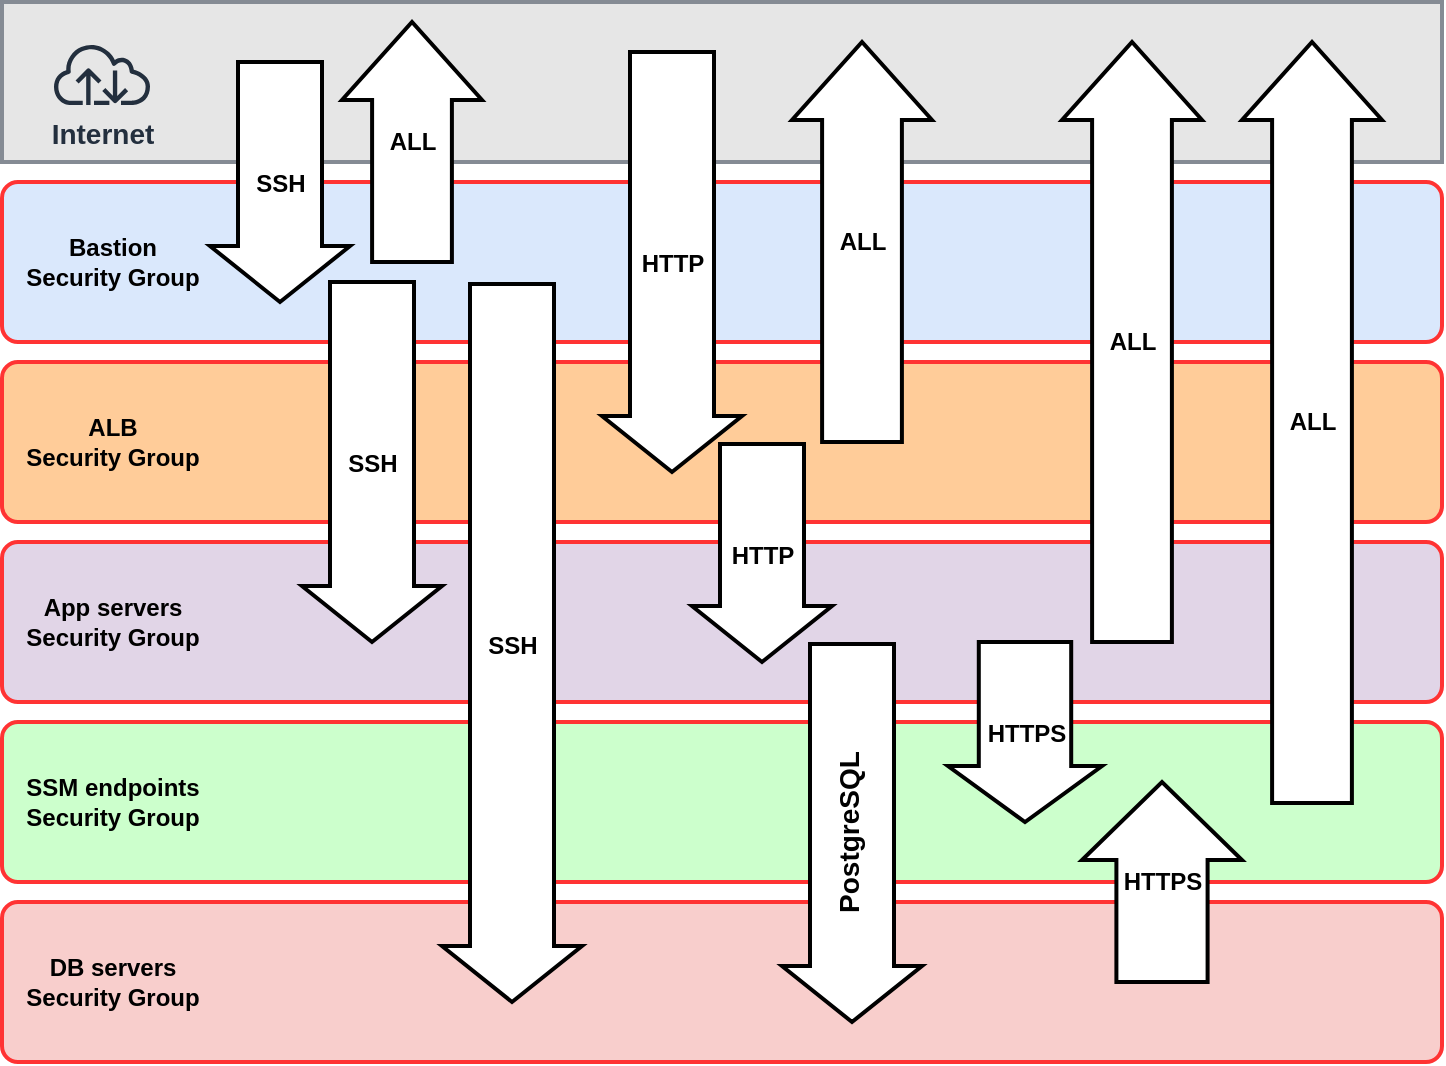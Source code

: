 <mxfile>
    <diagram id="lHtWl0A6xUiiPNq3U4mr" name="Page-1">
        <mxGraphModel dx="1834" dy="724" grid="1" gridSize="10" guides="1" tooltips="1" connect="1" arrows="1" fold="1" page="1" pageScale="1" pageWidth="1169" pageHeight="827" background="#FFFFFF" math="0" shadow="0">
            <root>
                <mxCell id="0"/>
                <mxCell id="1" parent="0"/>
                <mxCell id="2" value="" style="rounded=1;arcSize=10;strokeColor=#FF3333;fillColor=#dae8fc;strokeWidth=2;fontStyle=1" parent="1" vertex="1">
                    <mxGeometry x="280" y="210" width="720" height="80" as="geometry"/>
                </mxCell>
                <mxCell id="3" value="&lt;span&gt;&lt;font&gt;Bastion&lt;br&gt;Security Group&lt;br&gt;&lt;/font&gt;&lt;/span&gt;" style="text;html=1;align=center;verticalAlign=middle;resizable=0;points=[];autosize=1;strokeColor=none;fillColor=none;fontStyle=1;fontColor=#000000;" parent="1" vertex="1">
                    <mxGeometry x="280" y="230" width="110" height="40" as="geometry"/>
                </mxCell>
                <mxCell id="4" value="" style="rounded=1;arcSize=10;strokeColor=#FF3333;fillColor=#FFCC99;gradientColor=none;strokeWidth=2;fontStyle=1" parent="1" vertex="1">
                    <mxGeometry x="280" y="300" width="720" height="80" as="geometry"/>
                </mxCell>
                <mxCell id="5" value="&lt;span&gt;&lt;font&gt;ALB&lt;br&gt;Security Group&lt;br&gt;&lt;/font&gt;&lt;/span&gt;" style="text;html=1;align=center;verticalAlign=middle;resizable=0;points=[];autosize=1;strokeColor=none;fillColor=none;fontStyle=1;fontColor=#000000;" parent="1" vertex="1">
                    <mxGeometry x="280" y="320" width="110" height="40" as="geometry"/>
                </mxCell>
                <mxCell id="6" value="" style="rounded=1;arcSize=10;strokeColor=#FF3333;fillColor=#e1d5e7;strokeWidth=2;fontStyle=1" parent="1" vertex="1">
                    <mxGeometry x="280" y="390" width="720" height="80" as="geometry"/>
                </mxCell>
                <mxCell id="7" value="&lt;span&gt;&lt;font&gt;App servers&lt;br&gt;Security Group&lt;br&gt;&lt;/font&gt;&lt;/span&gt;" style="text;html=1;align=center;verticalAlign=middle;resizable=0;points=[];autosize=1;strokeColor=none;fillColor=none;fontStyle=1;fontColor=#000000;" parent="1" vertex="1">
                    <mxGeometry x="280" y="410" width="110" height="40" as="geometry"/>
                </mxCell>
                <mxCell id="9" value="" style="outlineConnect=0;gradientColor=none;html=1;whiteSpace=wrap;fontSize=12;fontStyle=1;strokeColor=#858B94;fillColor=#E6E6E6;verticalAlign=top;align=center;fontColor=#858B94;spacingTop=3;strokeWidth=2;" parent="1" vertex="1">
                    <mxGeometry x="280" y="120" width="720" height="80" as="geometry"/>
                </mxCell>
                <mxCell id="8" value="Internet" style="sketch=0;outlineConnect=0;fontColor=#232F3E;gradientColor=none;strokeColor=#232F3E;fillColor=#E6E6E6;dashed=0;verticalLabelPosition=bottom;verticalAlign=top;align=center;html=1;fontSize=14;fontStyle=1;aspect=fixed;shape=mxgraph.aws4.resourceIcon;resIcon=mxgraph.aws4.internet;spacingTop=-15;" parent="1" vertex="1">
                    <mxGeometry x="300" y="126" width="60" height="60" as="geometry"/>
                </mxCell>
                <mxCell id="10" value="&lt;span&gt;&lt;font color=&quot;#000000&quot; style=&quot;font-size: 12px;&quot;&gt;SSH&lt;/font&gt;&lt;/span&gt;" style="html=1;shadow=0;dashed=0;align=center;verticalAlign=middle;shape=mxgraph.arrows2.arrow;dy=0.4;dx=28;direction=south;notch=0;strokeWidth=2;fontSize=14;fontColor=#ff0000;fontStyle=1" parent="1" vertex="1">
                    <mxGeometry x="384" y="150" width="70" height="120" as="geometry"/>
                </mxCell>
                <mxCell id="11" value="&lt;span&gt;&lt;font color=&quot;#000000&quot; style=&quot;font-size: 12px;&quot;&gt;HTTP&lt;/font&gt;&lt;/span&gt;" style="html=1;shadow=0;dashed=0;align=center;verticalAlign=middle;shape=mxgraph.arrows2.arrow;dy=0.4;dx=28;direction=south;notch=0;strokeWidth=2;fontSize=14;fontColor=#ff0000;fontStyle=1" parent="1" vertex="1">
                    <mxGeometry x="580" y="145" width="70" height="210" as="geometry"/>
                </mxCell>
                <mxCell id="12" value="&lt;span&gt;&lt;font color=&quot;#000000&quot; style=&quot;font-size: 12px;&quot;&gt;HTTP&lt;/font&gt;&lt;/span&gt;" style="html=1;shadow=0;dashed=0;align=center;verticalAlign=middle;shape=mxgraph.arrows2.arrow;dy=0.4;dx=28;direction=south;notch=0;strokeWidth=2;fontSize=14;fontColor=#ff0000;fontStyle=1" parent="1" vertex="1">
                    <mxGeometry x="625" y="341" width="70" height="109" as="geometry"/>
                </mxCell>
                <mxCell id="14" value="ALL" style="html=1;shadow=0;dashed=0;align=center;verticalAlign=middle;shape=mxgraph.arrows2.arrow;dy=0.43;dx=39;direction=north;notch=0;strokeWidth=2;fontSize=12;fontColor=#000000;fontStyle=1" parent="1" vertex="1">
                    <mxGeometry x="810" y="140" width="70" height="300" as="geometry"/>
                </mxCell>
                <mxCell id="15" value="ALL" style="html=1;shadow=0;dashed=0;align=center;verticalAlign=middle;shape=mxgraph.arrows2.arrow;dy=0.43;dx=39;direction=north;notch=0;strokeWidth=2;fontSize=12;fontColor=#000000;fontStyle=1" parent="1" vertex="1">
                    <mxGeometry x="675" y="140" width="70" height="200" as="geometry"/>
                </mxCell>
                <mxCell id="16" value="ALL" style="html=1;shadow=0;dashed=0;align=center;verticalAlign=middle;shape=mxgraph.arrows2.arrow;dy=0.43;dx=39;direction=north;notch=0;strokeWidth=2;fontSize=12;fontColor=#000000;fontStyle=1" parent="1" vertex="1">
                    <mxGeometry x="450" y="130" width="70" height="120" as="geometry"/>
                </mxCell>
                <mxCell id="17" value="&lt;span&gt;&lt;font color=&quot;#000000&quot; style=&quot;font-size: 12px;&quot;&gt;SSH&lt;br&gt;&lt;/font&gt;&lt;/span&gt;" style="html=1;shadow=0;dashed=0;align=center;verticalAlign=middle;shape=mxgraph.arrows2.arrow;dy=0.4;dx=28;direction=south;notch=0;strokeWidth=2;fontSize=14;fontColor=#ff0000;fontStyle=1" parent="1" vertex="1">
                    <mxGeometry x="430" y="260" width="70" height="180" as="geometry"/>
                </mxCell>
                <mxCell id="18" value="" style="rounded=1;arcSize=10;strokeColor=#FF3333;fillColor=#CCFFCC;gradientColor=none;strokeWidth=2;fontStyle=1" vertex="1" parent="1">
                    <mxGeometry x="280" y="480" width="720" height="80" as="geometry"/>
                </mxCell>
                <mxCell id="19" value="" style="rounded=1;arcSize=10;strokeColor=#FF3333;fillColor=#f8cecc;strokeWidth=2;fontStyle=1" vertex="1" parent="1">
                    <mxGeometry x="280" y="570" width="720" height="80" as="geometry"/>
                </mxCell>
                <mxCell id="20" value="&lt;span&gt;&lt;font&gt;SSM endpoints&lt;br&gt;Security Group&lt;br&gt;&lt;/font&gt;&lt;/span&gt;" style="text;html=1;align=center;verticalAlign=middle;resizable=0;points=[];autosize=1;strokeColor=none;fillColor=none;fontStyle=1;fontColor=#000000;" vertex="1" parent="1">
                    <mxGeometry x="280" y="500" width="110" height="40" as="geometry"/>
                </mxCell>
                <mxCell id="21" value="&lt;span&gt;&lt;font&gt;DB servers&lt;br&gt;Security Group&lt;br&gt;&lt;/font&gt;&lt;/span&gt;" style="text;html=1;align=center;verticalAlign=middle;resizable=0;points=[];autosize=1;strokeColor=none;fillColor=none;fontStyle=1;fontColor=#000000;" vertex="1" parent="1">
                    <mxGeometry x="280" y="590" width="110" height="40" as="geometry"/>
                </mxCell>
                <mxCell id="22" value="&lt;span&gt;&lt;font color=&quot;#000000&quot; style=&quot;font-size: 12px;&quot;&gt;SSH&lt;br&gt;&lt;/font&gt;&lt;/span&gt;" style="html=1;shadow=0;dashed=0;align=center;verticalAlign=middle;shape=mxgraph.arrows2.arrow;dy=0.4;dx=28;direction=south;notch=0;strokeWidth=2;fontSize=14;fontColor=#ff0000;fontStyle=1" vertex="1" parent="1">
                    <mxGeometry x="500" y="261" width="70" height="359" as="geometry"/>
                </mxCell>
                <mxCell id="23" value="" style="html=1;shadow=0;dashed=0;align=center;verticalAlign=middle;shape=mxgraph.arrows2.arrow;dy=0.4;dx=28;direction=south;notch=0;strokeWidth=2;fontSize=14;fontColor=#ff0000;rotation=0;fontStyle=1" vertex="1" parent="1">
                    <mxGeometry x="670" y="441" width="70" height="189" as="geometry"/>
                </mxCell>
                <mxCell id="24" value="&lt;span&gt;&lt;font style=&quot;font-size: 14px;&quot;&gt;PostgreSQL&lt;/font&gt;&lt;/span&gt;" style="text;html=1;align=center;verticalAlign=middle;resizable=0;points=[];autosize=1;strokeColor=none;fillColor=none;rotation=270;fontStyle=1" vertex="1" parent="1">
                    <mxGeometry x="653" y="520.5" width="100" height="30" as="geometry"/>
                </mxCell>
                <mxCell id="25" value="&lt;span&gt;&lt;font color=&quot;#000000&quot; style=&quot;font-size: 12px;&quot;&gt;HTTPS&lt;/font&gt;&lt;/span&gt;" style="html=1;shadow=0;dashed=0;align=center;verticalAlign=middle;shape=mxgraph.arrows2.arrow;dy=0.4;dx=28;direction=south;notch=0;strokeWidth=2;fontSize=14;fontColor=#ff0000;fontStyle=1" vertex="1" parent="1">
                    <mxGeometry x="753" y="440" width="77" height="90" as="geometry"/>
                </mxCell>
                <mxCell id="26" value="HTTPS" style="html=1;shadow=0;dashed=0;align=center;verticalAlign=middle;shape=mxgraph.arrows2.arrow;dy=0.43;dx=39;direction=north;notch=0;strokeWidth=2;fontSize=12;fontColor=#000000;fontStyle=1" vertex="1" parent="1">
                    <mxGeometry x="820" y="510" width="80" height="100" as="geometry"/>
                </mxCell>
                <mxCell id="27" value="ALL" style="html=1;shadow=0;dashed=0;align=center;verticalAlign=middle;shape=mxgraph.arrows2.arrow;dy=0.43;dx=39;direction=north;notch=0;strokeWidth=2;fontSize=12;fontColor=#000000;fontStyle=1" vertex="1" parent="1">
                    <mxGeometry x="900" y="140" width="70" height="380.5" as="geometry"/>
                </mxCell>
            </root>
        </mxGraphModel>
    </diagram>
</mxfile>
